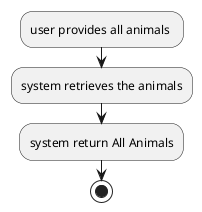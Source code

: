 @startuml
:user provides all animals ;
:system retrieves the animals;
:system return All Animals;
stop;


@enduml